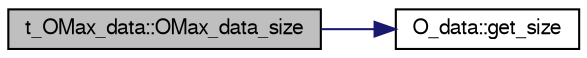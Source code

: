 digraph G
{
  bgcolor="transparent";
  edge [fontname="FreeSans",fontsize="10",labelfontname="FreeSans",labelfontsize="10"];
  node [fontname="FreeSans",fontsize="10",shape=record];
  rankdir=LR;
  Node1 [label="t_OMax_data::OMax_data_size",height=0.2,width=0.4,color="black", fillcolor="grey75", style="filled" fontcolor="black"];
  Node1 -> Node2 [color="midnightblue",fontsize="10",style="solid",fontname="FreeSans"];
  Node2 [label="O_data::get_size",height=0.2,width=0.4,color="black",URL="$class_o__data.html#ab8222f2093f5b02d55857a8c61d1ee0c",tooltip="Return the current size of the sequence."];
}
